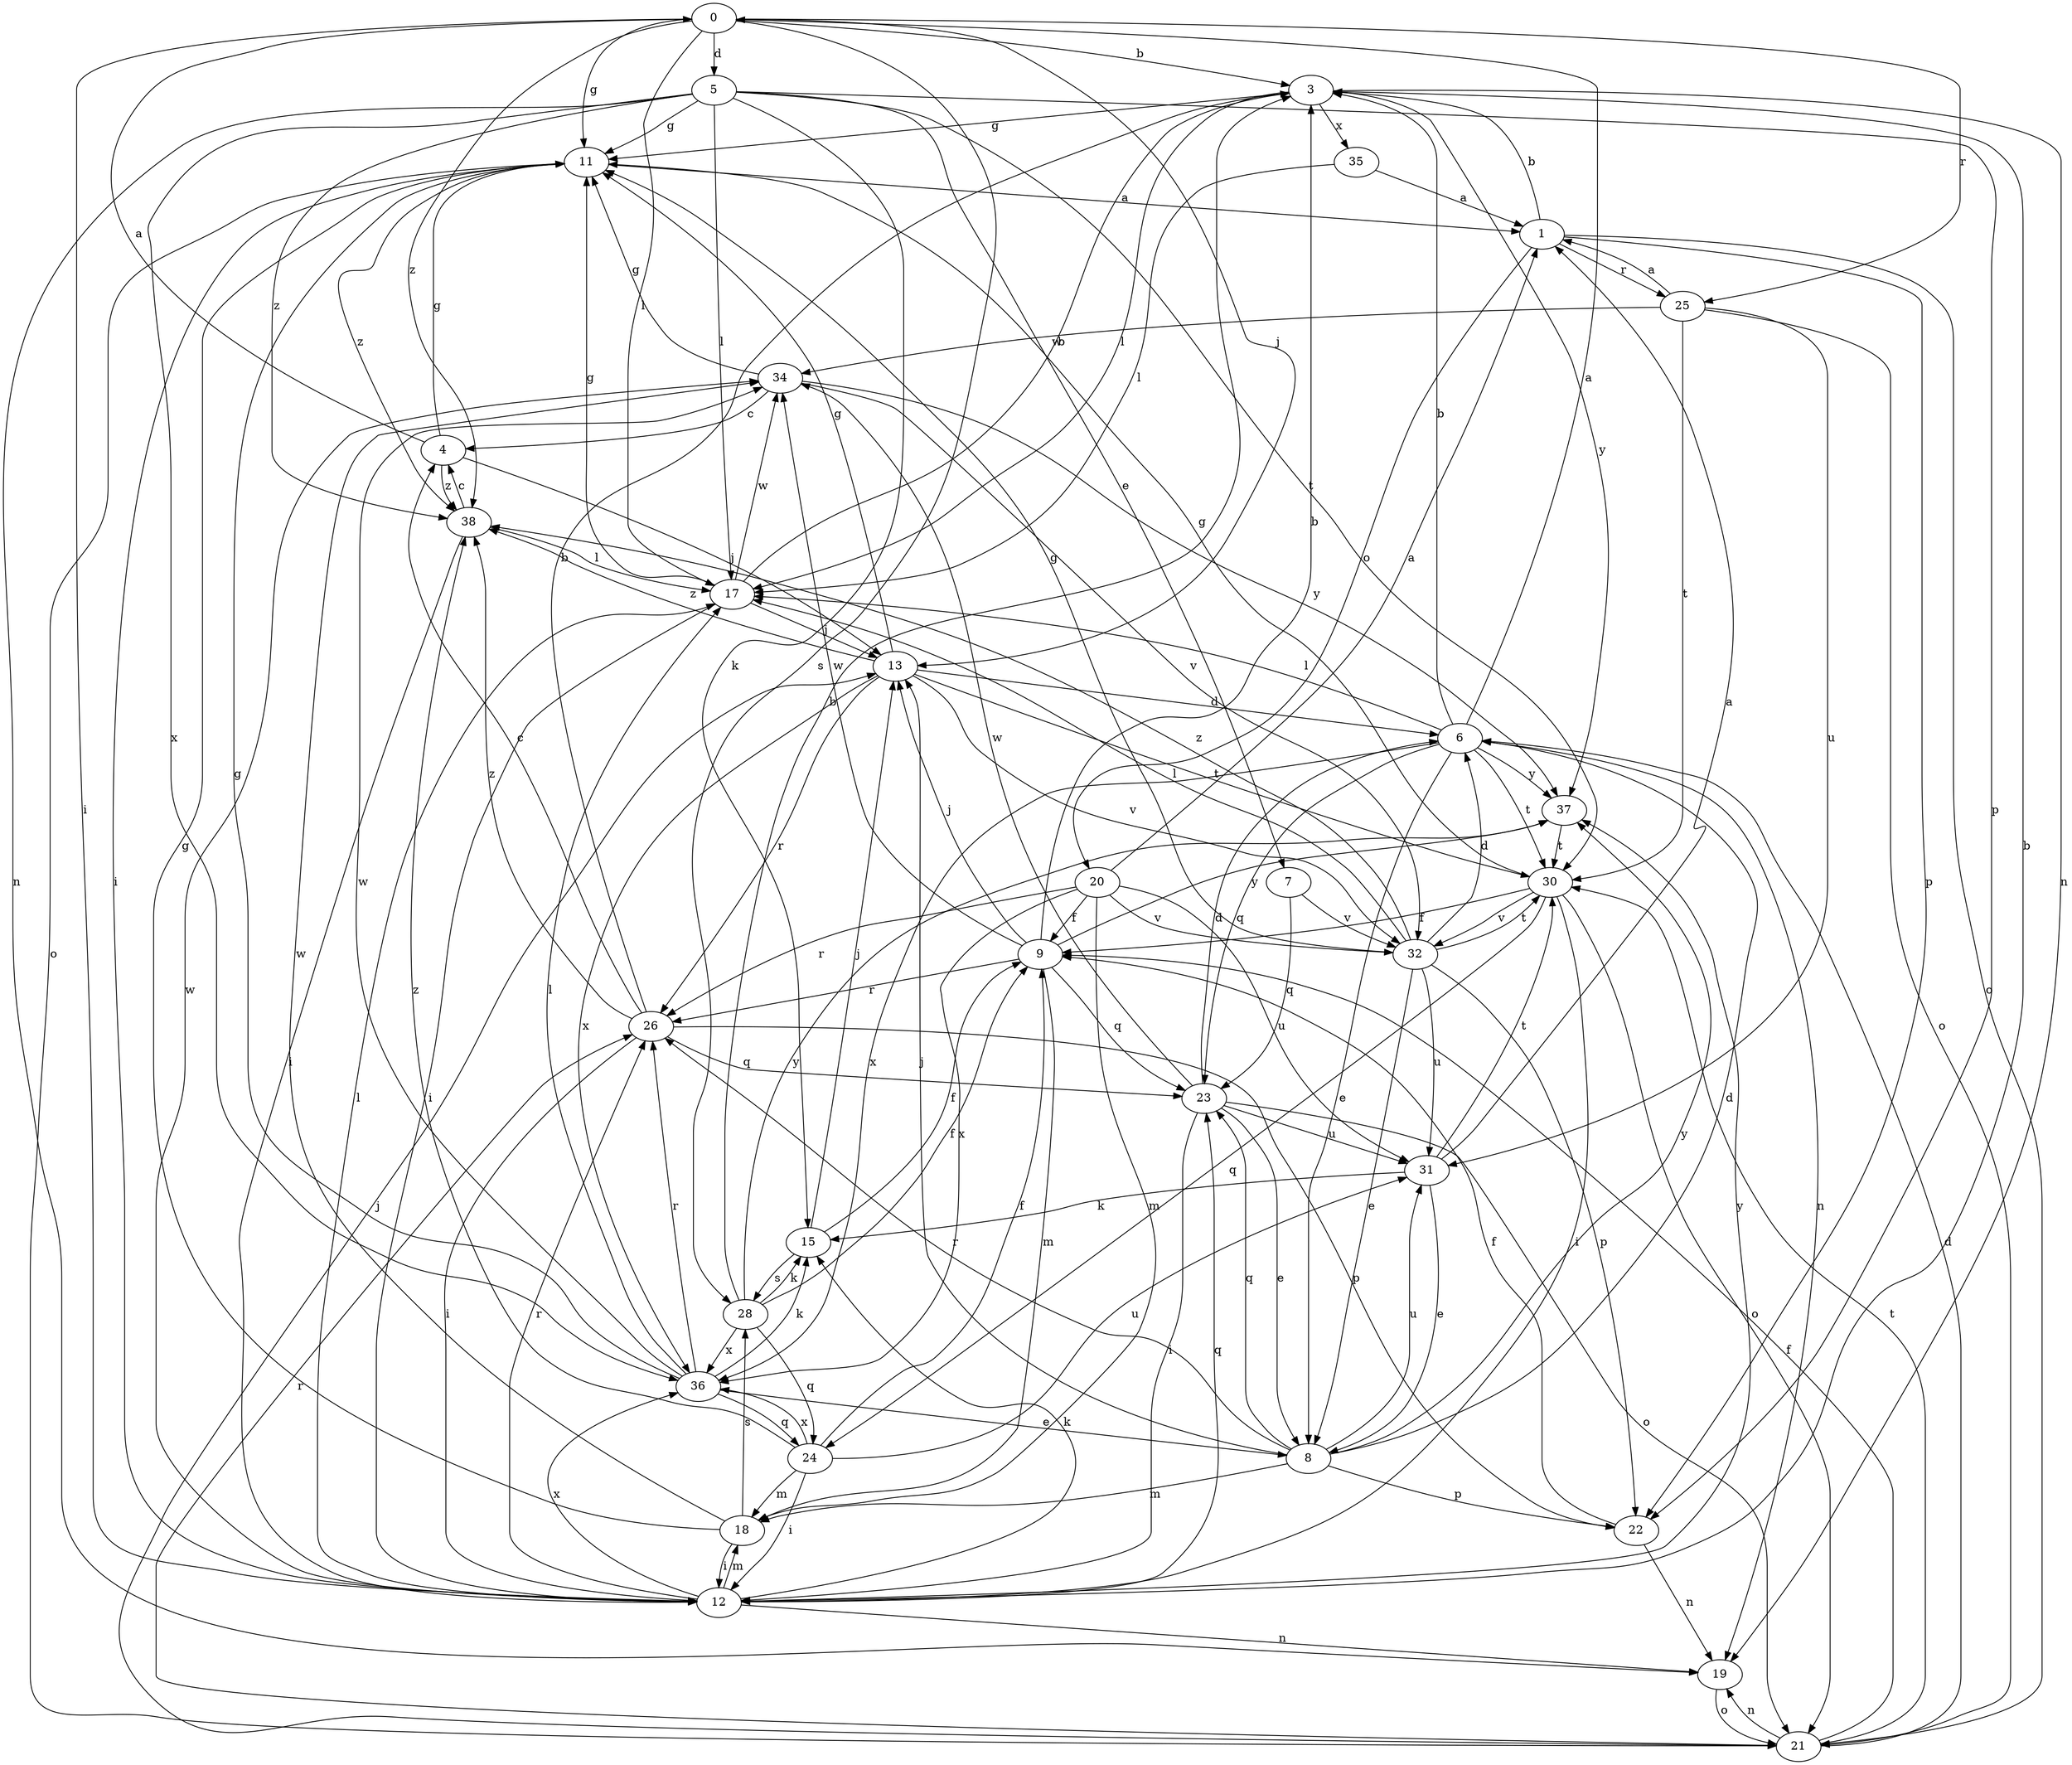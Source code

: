 strict digraph  {
0;
1;
3;
4;
5;
6;
7;
8;
9;
11;
12;
13;
15;
17;
18;
19;
20;
21;
22;
23;
24;
25;
26;
28;
30;
31;
32;
34;
35;
36;
37;
38;
0 -> 3  [label=b];
0 -> 5  [label=d];
0 -> 11  [label=g];
0 -> 12  [label=i];
0 -> 13  [label=j];
0 -> 17  [label=l];
0 -> 25  [label=r];
0 -> 28  [label=s];
0 -> 38  [label=z];
1 -> 3  [label=b];
1 -> 20  [label=o];
1 -> 21  [label=o];
1 -> 22  [label=p];
1 -> 25  [label=r];
3 -> 11  [label=g];
3 -> 17  [label=l];
3 -> 19  [label=n];
3 -> 35  [label=x];
3 -> 37  [label=y];
4 -> 0  [label=a];
4 -> 11  [label=g];
4 -> 13  [label=j];
4 -> 38  [label=z];
5 -> 7  [label=e];
5 -> 11  [label=g];
5 -> 15  [label=k];
5 -> 17  [label=l];
5 -> 19  [label=n];
5 -> 22  [label=p];
5 -> 30  [label=t];
5 -> 36  [label=x];
5 -> 38  [label=z];
6 -> 0  [label=a];
6 -> 3  [label=b];
6 -> 8  [label=e];
6 -> 17  [label=l];
6 -> 19  [label=n];
6 -> 23  [label=q];
6 -> 30  [label=t];
6 -> 36  [label=x];
6 -> 37  [label=y];
7 -> 23  [label=q];
7 -> 32  [label=v];
8 -> 6  [label=d];
8 -> 13  [label=j];
8 -> 18  [label=m];
8 -> 22  [label=p];
8 -> 23  [label=q];
8 -> 26  [label=r];
8 -> 31  [label=u];
8 -> 37  [label=y];
9 -> 3  [label=b];
9 -> 13  [label=j];
9 -> 18  [label=m];
9 -> 23  [label=q];
9 -> 26  [label=r];
9 -> 34  [label=w];
9 -> 37  [label=y];
11 -> 1  [label=a];
11 -> 12  [label=i];
11 -> 21  [label=o];
11 -> 38  [label=z];
12 -> 3  [label=b];
12 -> 15  [label=k];
12 -> 17  [label=l];
12 -> 18  [label=m];
12 -> 19  [label=n];
12 -> 23  [label=q];
12 -> 26  [label=r];
12 -> 34  [label=w];
12 -> 36  [label=x];
12 -> 37  [label=y];
13 -> 6  [label=d];
13 -> 11  [label=g];
13 -> 26  [label=r];
13 -> 30  [label=t];
13 -> 32  [label=v];
13 -> 36  [label=x];
13 -> 38  [label=z];
15 -> 9  [label=f];
15 -> 13  [label=j];
15 -> 28  [label=s];
17 -> 3  [label=b];
17 -> 11  [label=g];
17 -> 12  [label=i];
17 -> 13  [label=j];
17 -> 34  [label=w];
18 -> 11  [label=g];
18 -> 12  [label=i];
18 -> 28  [label=s];
18 -> 34  [label=w];
19 -> 21  [label=o];
20 -> 1  [label=a];
20 -> 9  [label=f];
20 -> 18  [label=m];
20 -> 26  [label=r];
20 -> 31  [label=u];
20 -> 32  [label=v];
20 -> 36  [label=x];
21 -> 6  [label=d];
21 -> 9  [label=f];
21 -> 13  [label=j];
21 -> 19  [label=n];
21 -> 26  [label=r];
21 -> 30  [label=t];
22 -> 9  [label=f];
22 -> 19  [label=n];
23 -> 6  [label=d];
23 -> 8  [label=e];
23 -> 12  [label=i];
23 -> 21  [label=o];
23 -> 31  [label=u];
23 -> 34  [label=w];
24 -> 9  [label=f];
24 -> 12  [label=i];
24 -> 18  [label=m];
24 -> 31  [label=u];
24 -> 36  [label=x];
24 -> 38  [label=z];
25 -> 1  [label=a];
25 -> 21  [label=o];
25 -> 30  [label=t];
25 -> 31  [label=u];
25 -> 34  [label=w];
26 -> 3  [label=b];
26 -> 4  [label=c];
26 -> 12  [label=i];
26 -> 22  [label=p];
26 -> 23  [label=q];
26 -> 38  [label=z];
28 -> 3  [label=b];
28 -> 9  [label=f];
28 -> 15  [label=k];
28 -> 24  [label=q];
28 -> 36  [label=x];
28 -> 37  [label=y];
30 -> 9  [label=f];
30 -> 11  [label=g];
30 -> 12  [label=i];
30 -> 21  [label=o];
30 -> 24  [label=q];
30 -> 32  [label=v];
31 -> 1  [label=a];
31 -> 8  [label=e];
31 -> 15  [label=k];
31 -> 30  [label=t];
32 -> 6  [label=d];
32 -> 8  [label=e];
32 -> 11  [label=g];
32 -> 17  [label=l];
32 -> 22  [label=p];
32 -> 30  [label=t];
32 -> 31  [label=u];
32 -> 38  [label=z];
34 -> 4  [label=c];
34 -> 11  [label=g];
34 -> 32  [label=v];
34 -> 37  [label=y];
35 -> 1  [label=a];
35 -> 17  [label=l];
36 -> 8  [label=e];
36 -> 11  [label=g];
36 -> 15  [label=k];
36 -> 17  [label=l];
36 -> 24  [label=q];
36 -> 26  [label=r];
36 -> 34  [label=w];
37 -> 30  [label=t];
38 -> 4  [label=c];
38 -> 12  [label=i];
38 -> 17  [label=l];
}

